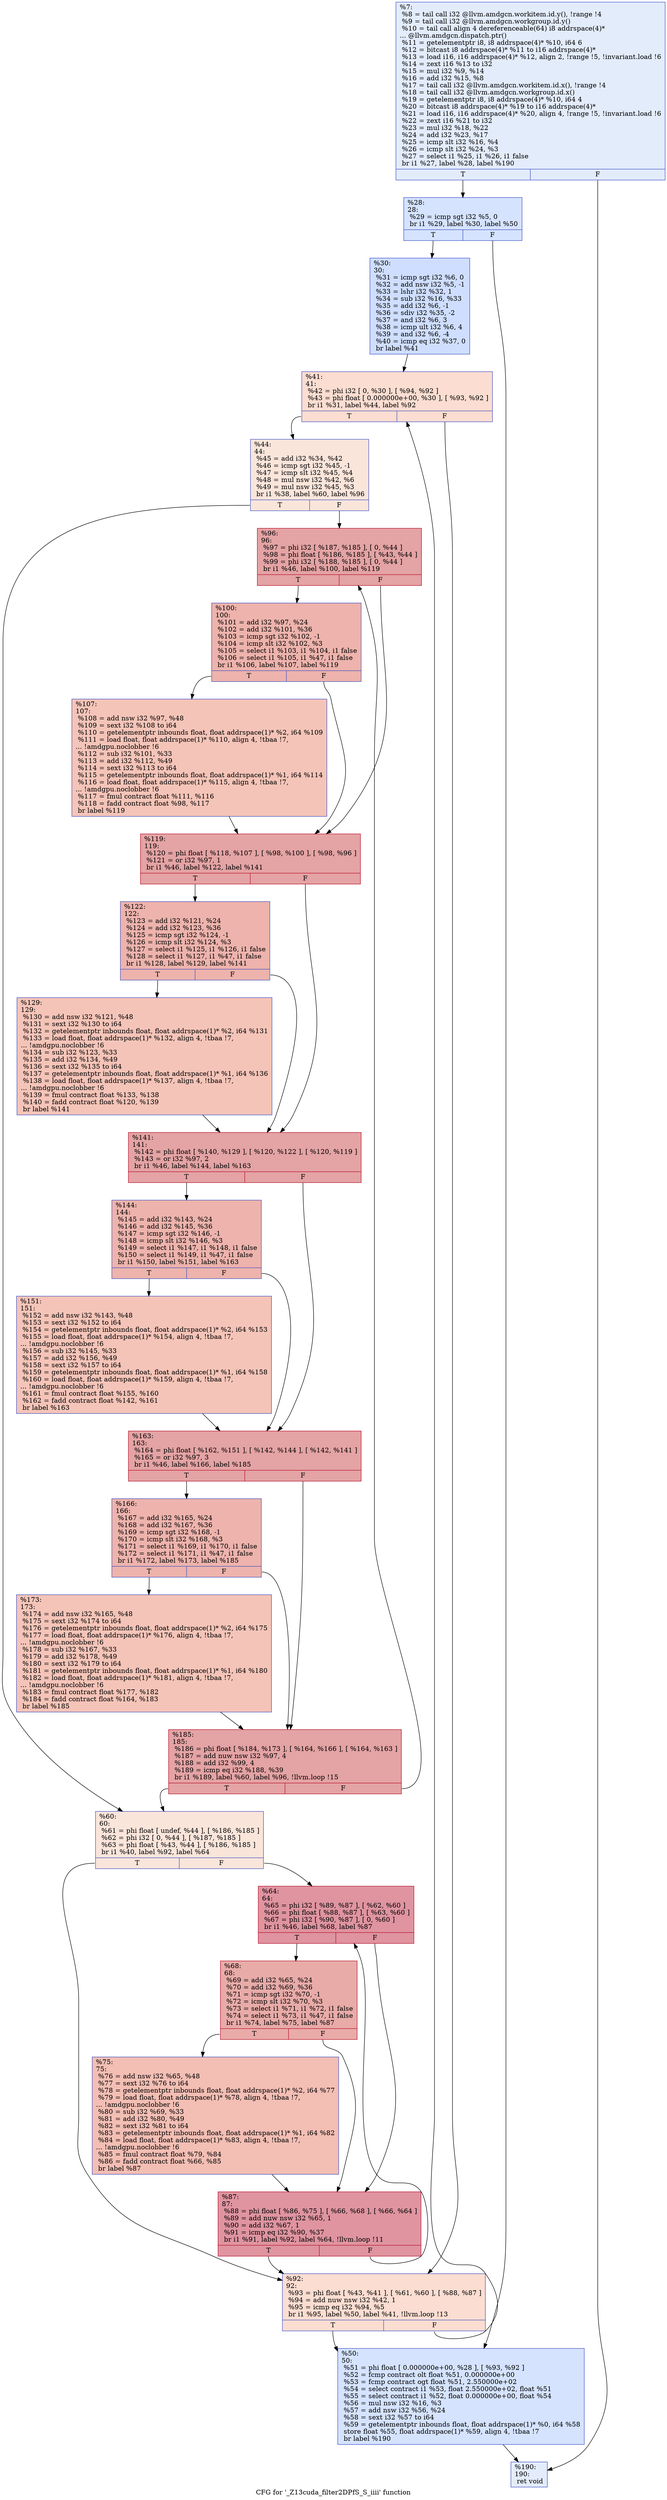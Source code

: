 digraph "CFG for '_Z13cuda_filter2DPfS_S_iiii' function" {
	label="CFG for '_Z13cuda_filter2DPfS_S_iiii' function";

	Node0x5c4b300 [shape=record,color="#3d50c3ff", style=filled, fillcolor="#bfd3f670",label="{%7:\l  %8 = tail call i32 @llvm.amdgcn.workitem.id.y(), !range !4\l  %9 = tail call i32 @llvm.amdgcn.workgroup.id.y()\l  %10 = tail call align 4 dereferenceable(64) i8 addrspace(4)*\l... @llvm.amdgcn.dispatch.ptr()\l  %11 = getelementptr i8, i8 addrspace(4)* %10, i64 6\l  %12 = bitcast i8 addrspace(4)* %11 to i16 addrspace(4)*\l  %13 = load i16, i16 addrspace(4)* %12, align 2, !range !5, !invariant.load !6\l  %14 = zext i16 %13 to i32\l  %15 = mul i32 %9, %14\l  %16 = add i32 %15, %8\l  %17 = tail call i32 @llvm.amdgcn.workitem.id.x(), !range !4\l  %18 = tail call i32 @llvm.amdgcn.workgroup.id.x()\l  %19 = getelementptr i8, i8 addrspace(4)* %10, i64 4\l  %20 = bitcast i8 addrspace(4)* %19 to i16 addrspace(4)*\l  %21 = load i16, i16 addrspace(4)* %20, align 4, !range !5, !invariant.load !6\l  %22 = zext i16 %21 to i32\l  %23 = mul i32 %18, %22\l  %24 = add i32 %23, %17\l  %25 = icmp slt i32 %16, %4\l  %26 = icmp slt i32 %24, %3\l  %27 = select i1 %25, i1 %26, i1 false\l  br i1 %27, label %28, label %190\l|{<s0>T|<s1>F}}"];
	Node0x5c4b300:s0 -> Node0x5c4ed50;
	Node0x5c4b300:s1 -> Node0x5c4ede0;
	Node0x5c4ed50 [shape=record,color="#3d50c3ff", style=filled, fillcolor="#a1c0ff70",label="{%28:\l28:                                               \l  %29 = icmp sgt i32 %5, 0\l  br i1 %29, label %30, label %50\l|{<s0>T|<s1>F}}"];
	Node0x5c4ed50:s0 -> Node0x5c4efe0;
	Node0x5c4ed50:s1 -> Node0x5c4f030;
	Node0x5c4efe0 [shape=record,color="#3d50c3ff", style=filled, fillcolor="#93b5fe70",label="{%30:\l30:                                               \l  %31 = icmp sgt i32 %6, 0\l  %32 = add nsw i32 %5, -1\l  %33 = lshr i32 %32, 1\l  %34 = sub i32 %16, %33\l  %35 = add i32 %6, -1\l  %36 = sdiv i32 %35, -2\l  %37 = and i32 %6, 3\l  %38 = icmp ult i32 %6, 4\l  %39 = and i32 %6, -4\l  %40 = icmp eq i32 %37, 0\l  br label %41\l}"];
	Node0x5c4efe0 -> Node0x5c4f950;
	Node0x5c4f950 [shape=record,color="#3d50c3ff", style=filled, fillcolor="#f7b39670",label="{%41:\l41:                                               \l  %42 = phi i32 [ 0, %30 ], [ %94, %92 ]\l  %43 = phi float [ 0.000000e+00, %30 ], [ %93, %92 ]\l  br i1 %31, label %44, label %92\l|{<s0>T|<s1>F}}"];
	Node0x5c4f950:s0 -> Node0x5c506f0;
	Node0x5c4f950:s1 -> Node0x5c4fa40;
	Node0x5c506f0 [shape=record,color="#3d50c3ff", style=filled, fillcolor="#f4c5ad70",label="{%44:\l44:                                               \l  %45 = add i32 %34, %42\l  %46 = icmp sgt i32 %45, -1\l  %47 = icmp slt i32 %45, %4\l  %48 = mul nsw i32 %42, %6\l  %49 = mul nsw i32 %45, %3\l  br i1 %38, label %60, label %96\l|{<s0>T|<s1>F}}"];
	Node0x5c506f0:s0 -> Node0x5c50b00;
	Node0x5c506f0:s1 -> Node0x5c50b50;
	Node0x5c4f030 [shape=record,color="#3d50c3ff", style=filled, fillcolor="#a1c0ff70",label="{%50:\l50:                                               \l  %51 = phi float [ 0.000000e+00, %28 ], [ %93, %92 ]\l  %52 = fcmp contract olt float %51, 0.000000e+00\l  %53 = fcmp contract ogt float %51, 2.550000e+02\l  %54 = select contract i1 %53, float 2.550000e+02, float %51\l  %55 = select contract i1 %52, float 0.000000e+00, float %54\l  %56 = mul nsw i32 %16, %3\l  %57 = add nsw i32 %56, %24\l  %58 = sext i32 %57 to i64\l  %59 = getelementptr inbounds float, float addrspace(1)* %0, i64 %58\l  store float %55, float addrspace(1)* %59, align 4, !tbaa !7\l  br label %190\l}"];
	Node0x5c4f030 -> Node0x5c4ede0;
	Node0x5c50b00 [shape=record,color="#3d50c3ff", style=filled, fillcolor="#f4c5ad70",label="{%60:\l60:                                               \l  %61 = phi float [ undef, %44 ], [ %186, %185 ]\l  %62 = phi i32 [ 0, %44 ], [ %187, %185 ]\l  %63 = phi float [ %43, %44 ], [ %186, %185 ]\l  br i1 %40, label %92, label %64\l|{<s0>T|<s1>F}}"];
	Node0x5c50b00:s0 -> Node0x5c4fa40;
	Node0x5c50b00:s1 -> Node0x5c51b80;
	Node0x5c51b80 [shape=record,color="#b70d28ff", style=filled, fillcolor="#b70d2870",label="{%64:\l64:                                               \l  %65 = phi i32 [ %89, %87 ], [ %62, %60 ]\l  %66 = phi float [ %88, %87 ], [ %63, %60 ]\l  %67 = phi i32 [ %90, %87 ], [ 0, %60 ]\l  br i1 %46, label %68, label %87\l|{<s0>T|<s1>F}}"];
	Node0x5c51b80:s0 -> Node0x5c522a0;
	Node0x5c51b80:s1 -> Node0x5c4f300;
	Node0x5c522a0 [shape=record,color="#b70d28ff", style=filled, fillcolor="#cc403a70",label="{%68:\l68:                                               \l  %69 = add i32 %65, %24\l  %70 = add i32 %69, %36\l  %71 = icmp sgt i32 %70, -1\l  %72 = icmp slt i32 %70, %3\l  %73 = select i1 %71, i1 %72, i1 false\l  %74 = select i1 %73, i1 %47, i1 false\l  br i1 %74, label %75, label %87\l|{<s0>T|<s1>F}}"];
	Node0x5c522a0:s0 -> Node0x5c52780;
	Node0x5c522a0:s1 -> Node0x5c4f300;
	Node0x5c52780 [shape=record,color="#3d50c3ff", style=filled, fillcolor="#e36c5570",label="{%75:\l75:                                               \l  %76 = add nsw i32 %65, %48\l  %77 = sext i32 %76 to i64\l  %78 = getelementptr inbounds float, float addrspace(1)* %2, i64 %77\l  %79 = load float, float addrspace(1)* %78, align 4, !tbaa !7,\l... !amdgpu.noclobber !6\l  %80 = sub i32 %69, %33\l  %81 = add i32 %80, %49\l  %82 = sext i32 %81 to i64\l  %83 = getelementptr inbounds float, float addrspace(1)* %1, i64 %82\l  %84 = load float, float addrspace(1)* %83, align 4, !tbaa !7,\l... !amdgpu.noclobber !6\l  %85 = fmul contract float %79, %84\l  %86 = fadd contract float %66, %85\l  br label %87\l}"];
	Node0x5c52780 -> Node0x5c4f300;
	Node0x5c4f300 [shape=record,color="#b70d28ff", style=filled, fillcolor="#b70d2870",label="{%87:\l87:                                               \l  %88 = phi float [ %86, %75 ], [ %66, %68 ], [ %66, %64 ]\l  %89 = add nuw nsw i32 %65, 1\l  %90 = add i32 %67, 1\l  %91 = icmp eq i32 %90, %37\l  br i1 %91, label %92, label %64, !llvm.loop !11\l|{<s0>T|<s1>F}}"];
	Node0x5c4f300:s0 -> Node0x5c4fa40;
	Node0x5c4f300:s1 -> Node0x5c51b80;
	Node0x5c4fa40 [shape=record,color="#3d50c3ff", style=filled, fillcolor="#f7b39670",label="{%92:\l92:                                               \l  %93 = phi float [ %43, %41 ], [ %61, %60 ], [ %88, %87 ]\l  %94 = add nuw nsw i32 %42, 1\l  %95 = icmp eq i32 %94, %5\l  br i1 %95, label %50, label %41, !llvm.loop !13\l|{<s0>T|<s1>F}}"];
	Node0x5c4fa40:s0 -> Node0x5c4f030;
	Node0x5c4fa40:s1 -> Node0x5c4f950;
	Node0x5c50b50 [shape=record,color="#b70d28ff", style=filled, fillcolor="#c32e3170",label="{%96:\l96:                                               \l  %97 = phi i32 [ %187, %185 ], [ 0, %44 ]\l  %98 = phi float [ %186, %185 ], [ %43, %44 ]\l  %99 = phi i32 [ %188, %185 ], [ 0, %44 ]\l  br i1 %46, label %100, label %119\l|{<s0>T|<s1>F}}"];
	Node0x5c50b50:s0 -> Node0x5c53e60;
	Node0x5c50b50:s1 -> Node0x5c53eb0;
	Node0x5c53e60 [shape=record,color="#3d50c3ff", style=filled, fillcolor="#d6524470",label="{%100:\l100:                                              \l  %101 = add i32 %97, %24\l  %102 = add i32 %101, %36\l  %103 = icmp sgt i32 %102, -1\l  %104 = icmp slt i32 %102, %3\l  %105 = select i1 %103, i1 %104, i1 false\l  %106 = select i1 %105, i1 %47, i1 false\l  br i1 %106, label %107, label %119\l|{<s0>T|<s1>F}}"];
	Node0x5c53e60:s0 -> Node0x5c54350;
	Node0x5c53e60:s1 -> Node0x5c53eb0;
	Node0x5c54350 [shape=record,color="#3d50c3ff", style=filled, fillcolor="#e97a5f70",label="{%107:\l107:                                              \l  %108 = add nsw i32 %97, %48\l  %109 = sext i32 %108 to i64\l  %110 = getelementptr inbounds float, float addrspace(1)* %2, i64 %109\l  %111 = load float, float addrspace(1)* %110, align 4, !tbaa !7,\l... !amdgpu.noclobber !6\l  %112 = sub i32 %101, %33\l  %113 = add i32 %112, %49\l  %114 = sext i32 %113 to i64\l  %115 = getelementptr inbounds float, float addrspace(1)* %1, i64 %114\l  %116 = load float, float addrspace(1)* %115, align 4, !tbaa !7,\l... !amdgpu.noclobber !6\l  %117 = fmul contract float %111, %116\l  %118 = fadd contract float %98, %117\l  br label %119\l}"];
	Node0x5c54350 -> Node0x5c53eb0;
	Node0x5c53eb0 [shape=record,color="#b70d28ff", style=filled, fillcolor="#c32e3170",label="{%119:\l119:                                              \l  %120 = phi float [ %118, %107 ], [ %98, %100 ], [ %98, %96 ]\l  %121 = or i32 %97, 1\l  br i1 %46, label %122, label %141\l|{<s0>T|<s1>F}}"];
	Node0x5c53eb0:s0 -> Node0x5c54c30;
	Node0x5c53eb0:s1 -> Node0x5c54c80;
	Node0x5c54c30 [shape=record,color="#3d50c3ff", style=filled, fillcolor="#d6524470",label="{%122:\l122:                                              \l  %123 = add i32 %121, %24\l  %124 = add i32 %123, %36\l  %125 = icmp sgt i32 %124, -1\l  %126 = icmp slt i32 %124, %3\l  %127 = select i1 %125, i1 %126, i1 false\l  %128 = select i1 %127, i1 %47, i1 false\l  br i1 %128, label %129, label %141\l|{<s0>T|<s1>F}}"];
	Node0x5c54c30:s0 -> Node0x5c51cc0;
	Node0x5c54c30:s1 -> Node0x5c54c80;
	Node0x5c51cc0 [shape=record,color="#3d50c3ff", style=filled, fillcolor="#e97a5f70",label="{%129:\l129:                                              \l  %130 = add nsw i32 %121, %48\l  %131 = sext i32 %130 to i64\l  %132 = getelementptr inbounds float, float addrspace(1)* %2, i64 %131\l  %133 = load float, float addrspace(1)* %132, align 4, !tbaa !7,\l... !amdgpu.noclobber !6\l  %134 = sub i32 %123, %33\l  %135 = add i32 %134, %49\l  %136 = sext i32 %135 to i64\l  %137 = getelementptr inbounds float, float addrspace(1)* %1, i64 %136\l  %138 = load float, float addrspace(1)* %137, align 4, !tbaa !7,\l... !amdgpu.noclobber !6\l  %139 = fmul contract float %133, %138\l  %140 = fadd contract float %120, %139\l  br label %141\l}"];
	Node0x5c51cc0 -> Node0x5c54c80;
	Node0x5c54c80 [shape=record,color="#b70d28ff", style=filled, fillcolor="#c32e3170",label="{%141:\l141:                                              \l  %142 = phi float [ %140, %129 ], [ %120, %122 ], [ %120, %119 ]\l  %143 = or i32 %97, 2\l  br i1 %46, label %144, label %163\l|{<s0>T|<s1>F}}"];
	Node0x5c54c80:s0 -> Node0x5c55e40;
	Node0x5c54c80:s1 -> Node0x5c55e90;
	Node0x5c55e40 [shape=record,color="#3d50c3ff", style=filled, fillcolor="#d6524470",label="{%144:\l144:                                              \l  %145 = add i32 %143, %24\l  %146 = add i32 %145, %36\l  %147 = icmp sgt i32 %146, -1\l  %148 = icmp slt i32 %146, %3\l  %149 = select i1 %147, i1 %148, i1 false\l  %150 = select i1 %149, i1 %47, i1 false\l  br i1 %150, label %151, label %163\l|{<s0>T|<s1>F}}"];
	Node0x5c55e40:s0 -> Node0x5c56370;
	Node0x5c55e40:s1 -> Node0x5c55e90;
	Node0x5c56370 [shape=record,color="#3d50c3ff", style=filled, fillcolor="#e97a5f70",label="{%151:\l151:                                              \l  %152 = add nsw i32 %143, %48\l  %153 = sext i32 %152 to i64\l  %154 = getelementptr inbounds float, float addrspace(1)* %2, i64 %153\l  %155 = load float, float addrspace(1)* %154, align 4, !tbaa !7,\l... !amdgpu.noclobber !6\l  %156 = sub i32 %145, %33\l  %157 = add i32 %156, %49\l  %158 = sext i32 %157 to i64\l  %159 = getelementptr inbounds float, float addrspace(1)* %1, i64 %158\l  %160 = load float, float addrspace(1)* %159, align 4, !tbaa !7,\l... !amdgpu.noclobber !6\l  %161 = fmul contract float %155, %160\l  %162 = fadd contract float %142, %161\l  br label %163\l}"];
	Node0x5c56370 -> Node0x5c55e90;
	Node0x5c55e90 [shape=record,color="#b70d28ff", style=filled, fillcolor="#c32e3170",label="{%163:\l163:                                              \l  %164 = phi float [ %162, %151 ], [ %142, %144 ], [ %142, %141 ]\l  %165 = or i32 %97, 3\l  br i1 %46, label %166, label %185\l|{<s0>T|<s1>F}}"];
	Node0x5c55e90:s0 -> Node0x5c56c50;
	Node0x5c55e90:s1 -> Node0x5c51870;
	Node0x5c56c50 [shape=record,color="#3d50c3ff", style=filled, fillcolor="#d6524470",label="{%166:\l166:                                              \l  %167 = add i32 %165, %24\l  %168 = add i32 %167, %36\l  %169 = icmp sgt i32 %168, -1\l  %170 = icmp slt i32 %168, %3\l  %171 = select i1 %169, i1 %170, i1 false\l  %172 = select i1 %171, i1 %47, i1 false\l  br i1 %172, label %173, label %185\l|{<s0>T|<s1>F}}"];
	Node0x5c56c50:s0 -> Node0x5c570f0;
	Node0x5c56c50:s1 -> Node0x5c51870;
	Node0x5c570f0 [shape=record,color="#3d50c3ff", style=filled, fillcolor="#e97a5f70",label="{%173:\l173:                                              \l  %174 = add nsw i32 %165, %48\l  %175 = sext i32 %174 to i64\l  %176 = getelementptr inbounds float, float addrspace(1)* %2, i64 %175\l  %177 = load float, float addrspace(1)* %176, align 4, !tbaa !7,\l... !amdgpu.noclobber !6\l  %178 = sub i32 %167, %33\l  %179 = add i32 %178, %49\l  %180 = sext i32 %179 to i64\l  %181 = getelementptr inbounds float, float addrspace(1)* %1, i64 %180\l  %182 = load float, float addrspace(1)* %181, align 4, !tbaa !7,\l... !amdgpu.noclobber !6\l  %183 = fmul contract float %177, %182\l  %184 = fadd contract float %164, %183\l  br label %185\l}"];
	Node0x5c570f0 -> Node0x5c51870;
	Node0x5c51870 [shape=record,color="#b70d28ff", style=filled, fillcolor="#c32e3170",label="{%185:\l185:                                              \l  %186 = phi float [ %184, %173 ], [ %164, %166 ], [ %164, %163 ]\l  %187 = add nuw nsw i32 %97, 4\l  %188 = add i32 %99, 4\l  %189 = icmp eq i32 %188, %39\l  br i1 %189, label %60, label %96, !llvm.loop !15\l|{<s0>T|<s1>F}}"];
	Node0x5c51870:s0 -> Node0x5c50b00;
	Node0x5c51870:s1 -> Node0x5c50b50;
	Node0x5c4ede0 [shape=record,color="#3d50c3ff", style=filled, fillcolor="#bfd3f670",label="{%190:\l190:                                              \l  ret void\l}"];
}
